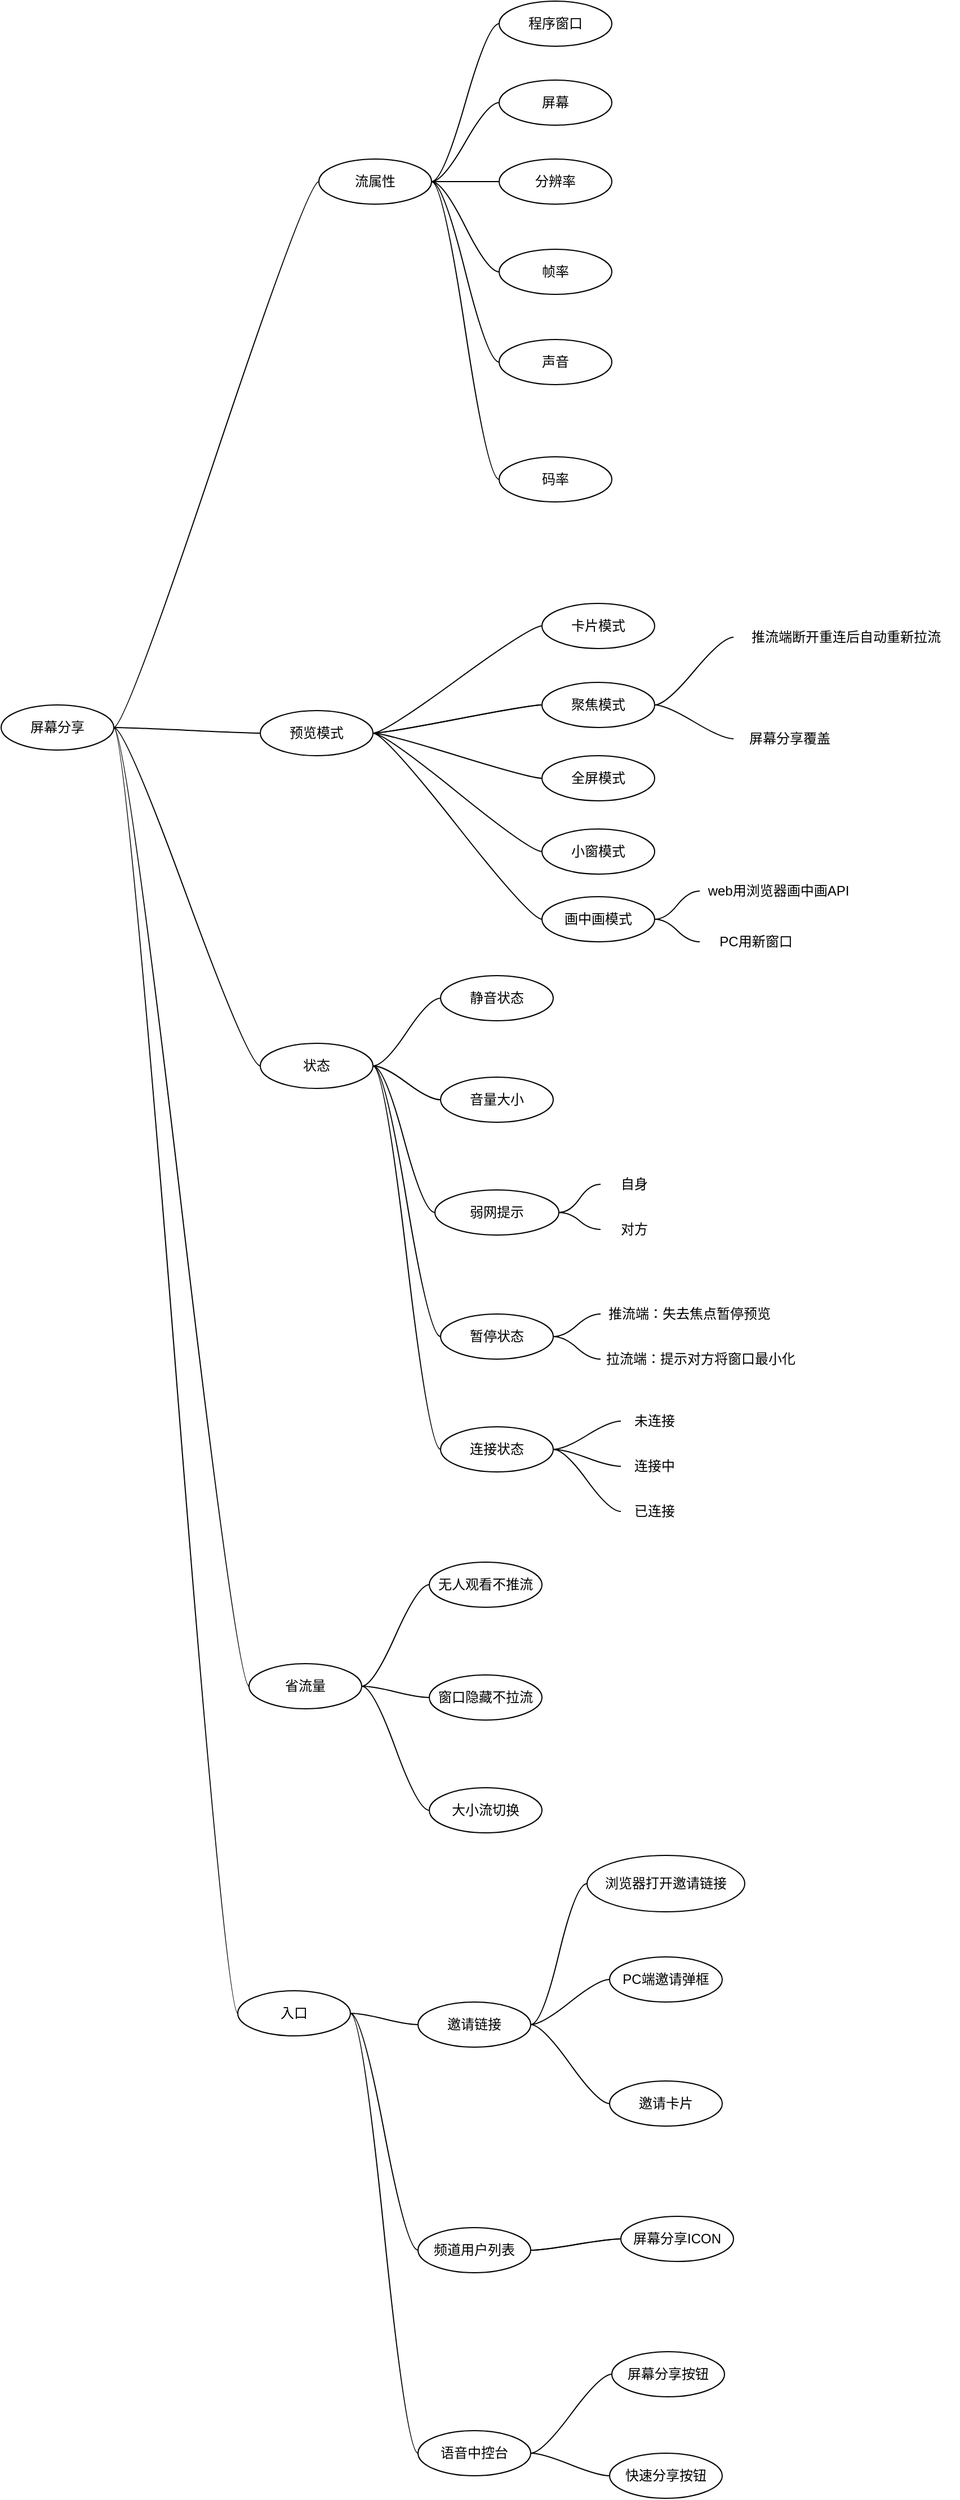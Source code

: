 <mxfile version="22.1.21" type="github">
  <diagram name="第 1 页" id="FzOcBeNj3MInu65cjAIJ">
    <mxGraphModel dx="1050" dy="1699" grid="1" gridSize="10" guides="1" tooltips="1" connect="1" arrows="1" fold="1" page="1" pageScale="1" pageWidth="827" pageHeight="1169" math="0" shadow="0">
      <root>
        <mxCell id="0" />
        <mxCell id="1" parent="0" />
        <mxCell id="a7IkXdeOvBuVXZyOrHQX-26" value="" style="edgeStyle=entityRelationEdgeStyle;rounded=0;orthogonalLoop=1;jettySize=auto;html=1;startArrow=none;endArrow=none;segment=10;curved=1;sourcePerimeterSpacing=0;targetPerimeterSpacing=0;entryX=0;entryY=0.5;entryDx=0;entryDy=0;" edge="1" parent="1" source="a7IkXdeOvBuVXZyOrHQX-24" target="a7IkXdeOvBuVXZyOrHQX-29">
          <mxGeometry relative="1" as="geometry">
            <mxPoint x="240" y="320" as="targetPoint" />
          </mxGeometry>
        </mxCell>
        <mxCell id="a7IkXdeOvBuVXZyOrHQX-28" value="" style="edgeStyle=entityRelationEdgeStyle;rounded=0;orthogonalLoop=1;jettySize=auto;html=1;startArrow=none;endArrow=none;segment=10;curved=1;sourcePerimeterSpacing=0;targetPerimeterSpacing=0;entryX=0;entryY=0.5;entryDx=0;entryDy=0;" edge="1" parent="1" source="a7IkXdeOvBuVXZyOrHQX-24" target="a7IkXdeOvBuVXZyOrHQX-43">
          <mxGeometry relative="1" as="geometry">
            <mxPoint x="170" y="730" as="targetPoint" />
          </mxGeometry>
        </mxCell>
        <mxCell id="a7IkXdeOvBuVXZyOrHQX-61" value="" style="edgeStyle=entityRelationEdgeStyle;rounded=0;orthogonalLoop=1;jettySize=auto;html=1;startArrow=none;endArrow=none;segment=10;curved=1;sourcePerimeterSpacing=0;targetPerimeterSpacing=0;" edge="1" parent="1" source="a7IkXdeOvBuVXZyOrHQX-24" target="a7IkXdeOvBuVXZyOrHQX-60">
          <mxGeometry relative="1" as="geometry" />
        </mxCell>
        <mxCell id="a7IkXdeOvBuVXZyOrHQX-80" value="" style="edgeStyle=entityRelationEdgeStyle;rounded=0;orthogonalLoop=1;jettySize=auto;html=1;startArrow=none;endArrow=none;segment=10;curved=1;sourcePerimeterSpacing=0;targetPerimeterSpacing=0;" edge="1" parent="1" source="a7IkXdeOvBuVXZyOrHQX-24" target="a7IkXdeOvBuVXZyOrHQX-79">
          <mxGeometry relative="1" as="geometry" />
        </mxCell>
        <mxCell id="a7IkXdeOvBuVXZyOrHQX-97" value="" style="edgeStyle=entityRelationEdgeStyle;rounded=0;orthogonalLoop=1;jettySize=auto;html=1;startArrow=none;endArrow=none;segment=10;curved=1;sourcePerimeterSpacing=0;targetPerimeterSpacing=0;" edge="1" parent="1" source="a7IkXdeOvBuVXZyOrHQX-24" target="a7IkXdeOvBuVXZyOrHQX-96">
          <mxGeometry relative="1" as="geometry" />
        </mxCell>
        <mxCell id="a7IkXdeOvBuVXZyOrHQX-24" value="屏幕分享" style="ellipse;whiteSpace=wrap;html=1;align=center;newEdgeStyle={&quot;edgeStyle&quot;:&quot;entityRelationEdgeStyle&quot;,&quot;startArrow&quot;:&quot;none&quot;,&quot;endArrow&quot;:&quot;none&quot;,&quot;segment&quot;:10,&quot;curved&quot;:1,&quot;sourcePerimeterSpacing&quot;:0,&quot;targetPerimeterSpacing&quot;:0};treeFolding=1;treeMoving=1;" vertex="1" parent="1">
          <mxGeometry x="10" y="500" width="100" height="40" as="geometry" />
        </mxCell>
        <mxCell id="a7IkXdeOvBuVXZyOrHQX-32" value="" style="edgeStyle=entityRelationEdgeStyle;rounded=0;orthogonalLoop=1;jettySize=auto;html=1;startArrow=none;endArrow=none;segment=10;curved=1;sourcePerimeterSpacing=0;targetPerimeterSpacing=0;" edge="1" parent="1" source="a7IkXdeOvBuVXZyOrHQX-29" target="a7IkXdeOvBuVXZyOrHQX-31">
          <mxGeometry relative="1" as="geometry" />
        </mxCell>
        <mxCell id="a7IkXdeOvBuVXZyOrHQX-34" value="" style="edgeStyle=entityRelationEdgeStyle;rounded=0;orthogonalLoop=1;jettySize=auto;html=1;startArrow=none;endArrow=none;segment=10;curved=1;sourcePerimeterSpacing=0;targetPerimeterSpacing=0;" edge="1" parent="1" source="a7IkXdeOvBuVXZyOrHQX-29" target="a7IkXdeOvBuVXZyOrHQX-33">
          <mxGeometry relative="1" as="geometry" />
        </mxCell>
        <mxCell id="a7IkXdeOvBuVXZyOrHQX-36" value="" style="edgeStyle=entityRelationEdgeStyle;rounded=0;orthogonalLoop=1;jettySize=auto;html=1;startArrow=none;endArrow=none;segment=10;curved=1;sourcePerimeterSpacing=0;targetPerimeterSpacing=0;" edge="1" parent="1" source="a7IkXdeOvBuVXZyOrHQX-29" target="a7IkXdeOvBuVXZyOrHQX-35">
          <mxGeometry relative="1" as="geometry" />
        </mxCell>
        <mxCell id="a7IkXdeOvBuVXZyOrHQX-37" value="" style="edgeStyle=entityRelationEdgeStyle;rounded=0;orthogonalLoop=1;jettySize=auto;html=1;startArrow=none;endArrow=none;segment=10;curved=1;sourcePerimeterSpacing=0;targetPerimeterSpacing=0;" edge="1" parent="1" source="a7IkXdeOvBuVXZyOrHQX-29" target="a7IkXdeOvBuVXZyOrHQX-35">
          <mxGeometry relative="1" as="geometry" />
        </mxCell>
        <mxCell id="a7IkXdeOvBuVXZyOrHQX-38" value="" style="edgeStyle=entityRelationEdgeStyle;rounded=0;orthogonalLoop=1;jettySize=auto;html=1;startArrow=none;endArrow=none;segment=10;curved=1;sourcePerimeterSpacing=0;targetPerimeterSpacing=0;" edge="1" parent="1" source="a7IkXdeOvBuVXZyOrHQX-29" target="a7IkXdeOvBuVXZyOrHQX-35">
          <mxGeometry relative="1" as="geometry" />
        </mxCell>
        <mxCell id="a7IkXdeOvBuVXZyOrHQX-40" value="" style="edgeStyle=entityRelationEdgeStyle;rounded=0;orthogonalLoop=1;jettySize=auto;html=1;startArrow=none;endArrow=none;segment=10;curved=1;sourcePerimeterSpacing=0;targetPerimeterSpacing=0;" edge="1" parent="1" source="a7IkXdeOvBuVXZyOrHQX-29" target="a7IkXdeOvBuVXZyOrHQX-39">
          <mxGeometry relative="1" as="geometry" />
        </mxCell>
        <mxCell id="a7IkXdeOvBuVXZyOrHQX-42" value="" style="edgeStyle=entityRelationEdgeStyle;rounded=0;orthogonalLoop=1;jettySize=auto;html=1;startArrow=none;endArrow=none;segment=10;curved=1;sourcePerimeterSpacing=0;targetPerimeterSpacing=0;" edge="1" parent="1" source="a7IkXdeOvBuVXZyOrHQX-29" target="a7IkXdeOvBuVXZyOrHQX-41">
          <mxGeometry relative="1" as="geometry" />
        </mxCell>
        <mxCell id="a7IkXdeOvBuVXZyOrHQX-88" value="" style="edgeStyle=entityRelationEdgeStyle;rounded=0;orthogonalLoop=1;jettySize=auto;html=1;startArrow=none;endArrow=none;segment=10;curved=1;sourcePerimeterSpacing=0;targetPerimeterSpacing=0;" edge="1" parent="1" source="a7IkXdeOvBuVXZyOrHQX-29" target="a7IkXdeOvBuVXZyOrHQX-87">
          <mxGeometry relative="1" as="geometry" />
        </mxCell>
        <mxCell id="a7IkXdeOvBuVXZyOrHQX-29" value="流属性" style="ellipse;whiteSpace=wrap;html=1;align=center;newEdgeStyle={&quot;edgeStyle&quot;:&quot;entityRelationEdgeStyle&quot;,&quot;startArrow&quot;:&quot;none&quot;,&quot;endArrow&quot;:&quot;none&quot;,&quot;segment&quot;:10,&quot;curved&quot;:1,&quot;sourcePerimeterSpacing&quot;:0,&quot;targetPerimeterSpacing&quot;:0};treeFolding=1;treeMoving=1;" vertex="1" parent="1">
          <mxGeometry x="292" y="16" width="100" height="40" as="geometry" />
        </mxCell>
        <mxCell id="a7IkXdeOvBuVXZyOrHQX-31" value="程序窗口" style="ellipse;whiteSpace=wrap;html=1;align=center;newEdgeStyle={&quot;edgeStyle&quot;:&quot;entityRelationEdgeStyle&quot;,&quot;startArrow&quot;:&quot;none&quot;,&quot;endArrow&quot;:&quot;none&quot;,&quot;segment&quot;:10,&quot;curved&quot;:1,&quot;sourcePerimeterSpacing&quot;:0,&quot;targetPerimeterSpacing&quot;:0};treeFolding=1;treeMoving=1;" vertex="1" parent="1">
          <mxGeometry x="452" y="-124" width="100" height="40" as="geometry" />
        </mxCell>
        <mxCell id="a7IkXdeOvBuVXZyOrHQX-33" value="屏幕" style="ellipse;whiteSpace=wrap;html=1;align=center;newEdgeStyle={&quot;edgeStyle&quot;:&quot;entityRelationEdgeStyle&quot;,&quot;startArrow&quot;:&quot;none&quot;,&quot;endArrow&quot;:&quot;none&quot;,&quot;segment&quot;:10,&quot;curved&quot;:1,&quot;sourcePerimeterSpacing&quot;:0,&quot;targetPerimeterSpacing&quot;:0};treeFolding=1;treeMoving=1;" vertex="1" parent="1">
          <mxGeometry x="452" y="-54" width="100" height="40" as="geometry" />
        </mxCell>
        <mxCell id="a7IkXdeOvBuVXZyOrHQX-35" value="分辨率" style="ellipse;whiteSpace=wrap;html=1;align=center;newEdgeStyle={&quot;edgeStyle&quot;:&quot;entityRelationEdgeStyle&quot;,&quot;startArrow&quot;:&quot;none&quot;,&quot;endArrow&quot;:&quot;none&quot;,&quot;segment&quot;:10,&quot;curved&quot;:1,&quot;sourcePerimeterSpacing&quot;:0,&quot;targetPerimeterSpacing&quot;:0};treeFolding=1;treeMoving=1;" vertex="1" parent="1">
          <mxGeometry x="452" y="16" width="100" height="40" as="geometry" />
        </mxCell>
        <mxCell id="a7IkXdeOvBuVXZyOrHQX-39" value="帧率" style="ellipse;whiteSpace=wrap;html=1;align=center;newEdgeStyle={&quot;edgeStyle&quot;:&quot;entityRelationEdgeStyle&quot;,&quot;startArrow&quot;:&quot;none&quot;,&quot;endArrow&quot;:&quot;none&quot;,&quot;segment&quot;:10,&quot;curved&quot;:1,&quot;sourcePerimeterSpacing&quot;:0,&quot;targetPerimeterSpacing&quot;:0};treeFolding=1;treeMoving=1;" vertex="1" parent="1">
          <mxGeometry x="452" y="96" width="100" height="40" as="geometry" />
        </mxCell>
        <mxCell id="a7IkXdeOvBuVXZyOrHQX-41" value="声音" style="ellipse;whiteSpace=wrap;html=1;align=center;newEdgeStyle={&quot;edgeStyle&quot;:&quot;entityRelationEdgeStyle&quot;,&quot;startArrow&quot;:&quot;none&quot;,&quot;endArrow&quot;:&quot;none&quot;,&quot;segment&quot;:10,&quot;curved&quot;:1,&quot;sourcePerimeterSpacing&quot;:0,&quot;targetPerimeterSpacing&quot;:0};treeFolding=1;treeMoving=1;" vertex="1" parent="1">
          <mxGeometry x="452" y="176" width="100" height="40" as="geometry" />
        </mxCell>
        <mxCell id="a7IkXdeOvBuVXZyOrHQX-46" value="" style="edgeStyle=entityRelationEdgeStyle;rounded=0;orthogonalLoop=1;jettySize=auto;html=1;startArrow=none;endArrow=none;segment=10;curved=1;sourcePerimeterSpacing=0;targetPerimeterSpacing=0;" edge="1" parent="1" source="a7IkXdeOvBuVXZyOrHQX-43" target="a7IkXdeOvBuVXZyOrHQX-45">
          <mxGeometry relative="1" as="geometry" />
        </mxCell>
        <mxCell id="a7IkXdeOvBuVXZyOrHQX-49" value="" style="edgeStyle=entityRelationEdgeStyle;rounded=0;orthogonalLoop=1;jettySize=auto;html=1;startArrow=none;endArrow=none;segment=10;curved=1;sourcePerimeterSpacing=0;targetPerimeterSpacing=0;" edge="1" parent="1" source="a7IkXdeOvBuVXZyOrHQX-43" target="a7IkXdeOvBuVXZyOrHQX-48">
          <mxGeometry relative="1" as="geometry" />
        </mxCell>
        <mxCell id="a7IkXdeOvBuVXZyOrHQX-50" value="" style="edgeStyle=entityRelationEdgeStyle;rounded=0;orthogonalLoop=1;jettySize=auto;html=1;startArrow=none;endArrow=none;segment=10;curved=1;sourcePerimeterSpacing=0;targetPerimeterSpacing=0;" edge="1" parent="1" source="a7IkXdeOvBuVXZyOrHQX-43" target="a7IkXdeOvBuVXZyOrHQX-48">
          <mxGeometry relative="1" as="geometry" />
        </mxCell>
        <mxCell id="a7IkXdeOvBuVXZyOrHQX-52" value="" style="edgeStyle=entityRelationEdgeStyle;rounded=0;orthogonalLoop=1;jettySize=auto;html=1;startArrow=none;endArrow=none;segment=10;curved=1;sourcePerimeterSpacing=0;targetPerimeterSpacing=0;" edge="1" parent="1" source="a7IkXdeOvBuVXZyOrHQX-43" target="a7IkXdeOvBuVXZyOrHQX-51">
          <mxGeometry relative="1" as="geometry" />
        </mxCell>
        <mxCell id="a7IkXdeOvBuVXZyOrHQX-54" value="" style="edgeStyle=entityRelationEdgeStyle;rounded=0;orthogonalLoop=1;jettySize=auto;html=1;startArrow=none;endArrow=none;segment=10;curved=1;sourcePerimeterSpacing=0;targetPerimeterSpacing=0;" edge="1" parent="1" source="a7IkXdeOvBuVXZyOrHQX-43" target="a7IkXdeOvBuVXZyOrHQX-53">
          <mxGeometry relative="1" as="geometry" />
        </mxCell>
        <mxCell id="a7IkXdeOvBuVXZyOrHQX-56" value="" style="edgeStyle=entityRelationEdgeStyle;rounded=0;orthogonalLoop=1;jettySize=auto;html=1;startArrow=none;endArrow=none;segment=10;curved=1;sourcePerimeterSpacing=0;targetPerimeterSpacing=0;entryX=0;entryY=0.5;entryDx=0;entryDy=0;exitX=1;exitY=0.5;exitDx=0;exitDy=0;" edge="1" parent="1" source="a7IkXdeOvBuVXZyOrHQX-43" target="a7IkXdeOvBuVXZyOrHQX-55">
          <mxGeometry relative="1" as="geometry">
            <mxPoint x="110" y="520" as="sourcePoint" />
            <mxPoint x="220" y="670" as="targetPoint" />
          </mxGeometry>
        </mxCell>
        <mxCell id="a7IkXdeOvBuVXZyOrHQX-43" value="预览模式" style="ellipse;whiteSpace=wrap;html=1;align=center;newEdgeStyle={&quot;edgeStyle&quot;:&quot;entityRelationEdgeStyle&quot;,&quot;startArrow&quot;:&quot;none&quot;,&quot;endArrow&quot;:&quot;none&quot;,&quot;segment&quot;:10,&quot;curved&quot;:1,&quot;sourcePerimeterSpacing&quot;:0,&quot;targetPerimeterSpacing&quot;:0};treeFolding=1;treeMoving=1;" vertex="1" parent="1">
          <mxGeometry x="240" y="505" width="100" height="40" as="geometry" />
        </mxCell>
        <mxCell id="a7IkXdeOvBuVXZyOrHQX-45" value="卡片模式" style="ellipse;whiteSpace=wrap;html=1;align=center;newEdgeStyle={&quot;edgeStyle&quot;:&quot;entityRelationEdgeStyle&quot;,&quot;startArrow&quot;:&quot;none&quot;,&quot;endArrow&quot;:&quot;none&quot;,&quot;segment&quot;:10,&quot;curved&quot;:1,&quot;sourcePerimeterSpacing&quot;:0,&quot;targetPerimeterSpacing&quot;:0};treeFolding=1;treeMoving=1;" vertex="1" parent="1">
          <mxGeometry x="490" y="410" width="100" height="40" as="geometry" />
        </mxCell>
        <mxCell id="a7IkXdeOvBuVXZyOrHQX-90" value="" style="edgeStyle=entityRelationEdgeStyle;rounded=0;orthogonalLoop=1;jettySize=auto;html=1;startArrow=none;endArrow=none;segment=10;curved=1;sourcePerimeterSpacing=0;targetPerimeterSpacing=0;entryX=0;entryY=0.5;entryDx=0;entryDy=0;" edge="1" parent="1" source="a7IkXdeOvBuVXZyOrHQX-48" target="a7IkXdeOvBuVXZyOrHQX-91">
          <mxGeometry relative="1" as="geometry">
            <mxPoint x="650" y="450" as="targetPoint" />
          </mxGeometry>
        </mxCell>
        <mxCell id="a7IkXdeOvBuVXZyOrHQX-93" style="edgeStyle=entityRelationEdgeStyle;rounded=0;orthogonalLoop=1;jettySize=auto;html=1;startArrow=none;endArrow=none;segment=10;curved=1;sourcePerimeterSpacing=0;targetPerimeterSpacing=0;exitX=1;exitY=0.5;exitDx=0;exitDy=0;entryX=0;entryY=0.5;entryDx=0;entryDy=0;" edge="1" parent="1" source="a7IkXdeOvBuVXZyOrHQX-48" target="a7IkXdeOvBuVXZyOrHQX-92">
          <mxGeometry relative="1" as="geometry" />
        </mxCell>
        <mxCell id="a7IkXdeOvBuVXZyOrHQX-48" value="聚焦模式" style="ellipse;whiteSpace=wrap;html=1;align=center;newEdgeStyle={&quot;edgeStyle&quot;:&quot;entityRelationEdgeStyle&quot;,&quot;startArrow&quot;:&quot;none&quot;,&quot;endArrow&quot;:&quot;none&quot;,&quot;segment&quot;:10,&quot;curved&quot;:1,&quot;sourcePerimeterSpacing&quot;:0,&quot;targetPerimeterSpacing&quot;:0};treeFolding=1;treeMoving=1;" vertex="1" parent="1">
          <mxGeometry x="490" y="480" width="100" height="40" as="geometry" />
        </mxCell>
        <mxCell id="a7IkXdeOvBuVXZyOrHQX-51" value="全屏模式" style="ellipse;whiteSpace=wrap;html=1;align=center;newEdgeStyle={&quot;edgeStyle&quot;:&quot;entityRelationEdgeStyle&quot;,&quot;startArrow&quot;:&quot;none&quot;,&quot;endArrow&quot;:&quot;none&quot;,&quot;segment&quot;:10,&quot;curved&quot;:1,&quot;sourcePerimeterSpacing&quot;:0,&quot;targetPerimeterSpacing&quot;:0};treeFolding=1;treeMoving=1;" vertex="1" parent="1">
          <mxGeometry x="490" y="545" width="100" height="40" as="geometry" />
        </mxCell>
        <mxCell id="a7IkXdeOvBuVXZyOrHQX-53" value="小窗模式" style="ellipse;whiteSpace=wrap;html=1;align=center;newEdgeStyle={&quot;edgeStyle&quot;:&quot;entityRelationEdgeStyle&quot;,&quot;startArrow&quot;:&quot;none&quot;,&quot;endArrow&quot;:&quot;none&quot;,&quot;segment&quot;:10,&quot;curved&quot;:1,&quot;sourcePerimeterSpacing&quot;:0,&quot;targetPerimeterSpacing&quot;:0};treeFolding=1;treeMoving=1;" vertex="1" parent="1">
          <mxGeometry x="490" y="610" width="100" height="40" as="geometry" />
        </mxCell>
        <mxCell id="a7IkXdeOvBuVXZyOrHQX-118" style="edgeStyle=entityRelationEdgeStyle;rounded=0;orthogonalLoop=1;jettySize=auto;html=1;startArrow=none;endArrow=none;segment=10;curved=1;sourcePerimeterSpacing=0;targetPerimeterSpacing=0;exitX=1;exitY=0.5;exitDx=0;exitDy=0;" edge="1" parent="1" source="a7IkXdeOvBuVXZyOrHQX-55" target="a7IkXdeOvBuVXZyOrHQX-116">
          <mxGeometry relative="1" as="geometry" />
        </mxCell>
        <mxCell id="a7IkXdeOvBuVXZyOrHQX-120" style="edgeStyle=entityRelationEdgeStyle;rounded=0;orthogonalLoop=1;jettySize=auto;html=1;startArrow=none;endArrow=none;segment=10;curved=1;sourcePerimeterSpacing=0;targetPerimeterSpacing=0;exitX=1;exitY=0.5;exitDx=0;exitDy=0;entryX=0;entryY=0.5;entryDx=0;entryDy=0;" edge="1" parent="1" source="a7IkXdeOvBuVXZyOrHQX-55" target="a7IkXdeOvBuVXZyOrHQX-117">
          <mxGeometry relative="1" as="geometry" />
        </mxCell>
        <mxCell id="a7IkXdeOvBuVXZyOrHQX-55" value="画中画模式" style="ellipse;whiteSpace=wrap;html=1;align=center;newEdgeStyle={&quot;edgeStyle&quot;:&quot;entityRelationEdgeStyle&quot;,&quot;startArrow&quot;:&quot;none&quot;,&quot;endArrow&quot;:&quot;none&quot;,&quot;segment&quot;:10,&quot;curved&quot;:1,&quot;sourcePerimeterSpacing&quot;:0,&quot;targetPerimeterSpacing&quot;:0};treeFolding=1;treeMoving=1;" vertex="1" parent="1">
          <mxGeometry x="490" y="670" width="100" height="40" as="geometry" />
        </mxCell>
        <mxCell id="a7IkXdeOvBuVXZyOrHQX-63" value="" style="edgeStyle=entityRelationEdgeStyle;rounded=0;orthogonalLoop=1;jettySize=auto;html=1;startArrow=none;endArrow=none;segment=10;curved=1;sourcePerimeterSpacing=0;targetPerimeterSpacing=0;" edge="1" parent="1" source="a7IkXdeOvBuVXZyOrHQX-60" target="a7IkXdeOvBuVXZyOrHQX-62">
          <mxGeometry relative="1" as="geometry" />
        </mxCell>
        <mxCell id="a7IkXdeOvBuVXZyOrHQX-65" value="" style="edgeStyle=entityRelationEdgeStyle;rounded=0;orthogonalLoop=1;jettySize=auto;html=1;startArrow=none;endArrow=none;segment=10;curved=1;sourcePerimeterSpacing=0;targetPerimeterSpacing=0;" edge="1" parent="1" source="a7IkXdeOvBuVXZyOrHQX-60" target="a7IkXdeOvBuVXZyOrHQX-64">
          <mxGeometry relative="1" as="geometry" />
        </mxCell>
        <mxCell id="a7IkXdeOvBuVXZyOrHQX-66" value="" style="edgeStyle=entityRelationEdgeStyle;rounded=0;orthogonalLoop=1;jettySize=auto;html=1;startArrow=none;endArrow=none;segment=10;curved=1;sourcePerimeterSpacing=0;targetPerimeterSpacing=0;" edge="1" parent="1" source="a7IkXdeOvBuVXZyOrHQX-60" target="a7IkXdeOvBuVXZyOrHQX-64">
          <mxGeometry relative="1" as="geometry" />
        </mxCell>
        <mxCell id="a7IkXdeOvBuVXZyOrHQX-68" value="" style="edgeStyle=entityRelationEdgeStyle;rounded=0;orthogonalLoop=1;jettySize=auto;html=1;startArrow=none;endArrow=none;segment=10;curved=1;sourcePerimeterSpacing=0;targetPerimeterSpacing=0;" edge="1" parent="1" source="a7IkXdeOvBuVXZyOrHQX-60" target="a7IkXdeOvBuVXZyOrHQX-67">
          <mxGeometry relative="1" as="geometry" />
        </mxCell>
        <mxCell id="a7IkXdeOvBuVXZyOrHQX-74" value="" style="edgeStyle=entityRelationEdgeStyle;rounded=0;orthogonalLoop=1;jettySize=auto;html=1;startArrow=none;endArrow=none;segment=10;curved=1;sourcePerimeterSpacing=0;targetPerimeterSpacing=0;" edge="1" parent="1" source="a7IkXdeOvBuVXZyOrHQX-60" target="a7IkXdeOvBuVXZyOrHQX-73">
          <mxGeometry relative="1" as="geometry" />
        </mxCell>
        <mxCell id="a7IkXdeOvBuVXZyOrHQX-122" value="" style="edgeStyle=entityRelationEdgeStyle;rounded=0;orthogonalLoop=1;jettySize=auto;html=1;startArrow=none;endArrow=none;segment=10;curved=1;sourcePerimeterSpacing=0;targetPerimeterSpacing=0;" edge="1" parent="1" source="a7IkXdeOvBuVXZyOrHQX-60" target="a7IkXdeOvBuVXZyOrHQX-121">
          <mxGeometry relative="1" as="geometry" />
        </mxCell>
        <mxCell id="a7IkXdeOvBuVXZyOrHQX-60" value="状态" style="ellipse;whiteSpace=wrap;html=1;align=center;newEdgeStyle={&quot;edgeStyle&quot;:&quot;entityRelationEdgeStyle&quot;,&quot;startArrow&quot;:&quot;none&quot;,&quot;endArrow&quot;:&quot;none&quot;,&quot;segment&quot;:10,&quot;curved&quot;:1,&quot;sourcePerimeterSpacing&quot;:0,&quot;targetPerimeterSpacing&quot;:0};treeFolding=1;treeMoving=1;" vertex="1" parent="1">
          <mxGeometry x="240" y="800" width="100" height="40" as="geometry" />
        </mxCell>
        <mxCell id="a7IkXdeOvBuVXZyOrHQX-62" value="静音状态" style="ellipse;whiteSpace=wrap;html=1;align=center;newEdgeStyle={&quot;edgeStyle&quot;:&quot;entityRelationEdgeStyle&quot;,&quot;startArrow&quot;:&quot;none&quot;,&quot;endArrow&quot;:&quot;none&quot;,&quot;segment&quot;:10,&quot;curved&quot;:1,&quot;sourcePerimeterSpacing&quot;:0,&quot;targetPerimeterSpacing&quot;:0};treeFolding=1;treeMoving=1;" vertex="1" parent="1">
          <mxGeometry x="400" y="740" width="100" height="40" as="geometry" />
        </mxCell>
        <mxCell id="a7IkXdeOvBuVXZyOrHQX-64" value="音量大小" style="ellipse;whiteSpace=wrap;html=1;align=center;newEdgeStyle={&quot;edgeStyle&quot;:&quot;entityRelationEdgeStyle&quot;,&quot;startArrow&quot;:&quot;none&quot;,&quot;endArrow&quot;:&quot;none&quot;,&quot;segment&quot;:10,&quot;curved&quot;:1,&quot;sourcePerimeterSpacing&quot;:0,&quot;targetPerimeterSpacing&quot;:0};treeFolding=1;treeMoving=1;" vertex="1" parent="1">
          <mxGeometry x="400" y="830" width="100" height="40" as="geometry" />
        </mxCell>
        <mxCell id="a7IkXdeOvBuVXZyOrHQX-70" style="edgeStyle=entityRelationEdgeStyle;rounded=0;orthogonalLoop=1;jettySize=auto;html=1;startArrow=none;endArrow=none;segment=10;curved=1;sourcePerimeterSpacing=0;targetPerimeterSpacing=0;exitX=1;exitY=0.5;exitDx=0;exitDy=0;entryX=0;entryY=0.5;entryDx=0;entryDy=0;strokeColor=default;" edge="1" parent="1" source="a7IkXdeOvBuVXZyOrHQX-67" target="a7IkXdeOvBuVXZyOrHQX-69">
          <mxGeometry relative="1" as="geometry" />
        </mxCell>
        <mxCell id="a7IkXdeOvBuVXZyOrHQX-72" style="edgeStyle=entityRelationEdgeStyle;rounded=0;orthogonalLoop=1;jettySize=auto;html=1;startArrow=none;endArrow=none;segment=10;curved=1;sourcePerimeterSpacing=0;targetPerimeterSpacing=0;exitX=1;exitY=0.5;exitDx=0;exitDy=0;entryX=0;entryY=0.5;entryDx=0;entryDy=0;" edge="1" parent="1" source="a7IkXdeOvBuVXZyOrHQX-67" target="a7IkXdeOvBuVXZyOrHQX-71">
          <mxGeometry relative="1" as="geometry" />
        </mxCell>
        <mxCell id="a7IkXdeOvBuVXZyOrHQX-67" value="弱网提示" style="ellipse;whiteSpace=wrap;html=1;align=center;newEdgeStyle={&quot;edgeStyle&quot;:&quot;entityRelationEdgeStyle&quot;,&quot;startArrow&quot;:&quot;none&quot;,&quot;endArrow&quot;:&quot;none&quot;,&quot;segment&quot;:10,&quot;curved&quot;:1,&quot;sourcePerimeterSpacing&quot;:0,&quot;targetPerimeterSpacing&quot;:0};treeFolding=1;treeMoving=1;" vertex="1" parent="1">
          <mxGeometry x="395" y="930" width="110" height="40" as="geometry" />
        </mxCell>
        <mxCell id="a7IkXdeOvBuVXZyOrHQX-69" value="自身" style="text;html=1;strokeColor=none;fillColor=none;align=center;verticalAlign=middle;whiteSpace=wrap;rounded=0;" vertex="1" parent="1">
          <mxGeometry x="542" y="910" width="60" height="30" as="geometry" />
        </mxCell>
        <mxCell id="a7IkXdeOvBuVXZyOrHQX-71" value="对方" style="text;html=1;strokeColor=none;fillColor=none;align=center;verticalAlign=middle;whiteSpace=wrap;rounded=0;" vertex="1" parent="1">
          <mxGeometry x="542" y="950" width="60" height="30" as="geometry" />
        </mxCell>
        <mxCell id="a7IkXdeOvBuVXZyOrHQX-77" style="edgeStyle=entityRelationEdgeStyle;rounded=0;orthogonalLoop=1;jettySize=auto;html=1;startArrow=none;endArrow=none;segment=10;curved=1;sourcePerimeterSpacing=0;targetPerimeterSpacing=0;exitX=1;exitY=0.5;exitDx=0;exitDy=0;entryX=0;entryY=0.5;entryDx=0;entryDy=0;" edge="1" parent="1" source="a7IkXdeOvBuVXZyOrHQX-73" target="a7IkXdeOvBuVXZyOrHQX-75">
          <mxGeometry relative="1" as="geometry" />
        </mxCell>
        <mxCell id="a7IkXdeOvBuVXZyOrHQX-78" style="edgeStyle=entityRelationEdgeStyle;rounded=0;orthogonalLoop=1;jettySize=auto;html=1;startArrow=none;endArrow=none;segment=10;curved=1;sourcePerimeterSpacing=0;targetPerimeterSpacing=0;exitX=1;exitY=0.5;exitDx=0;exitDy=0;entryX=0;entryY=0.5;entryDx=0;entryDy=0;" edge="1" parent="1" source="a7IkXdeOvBuVXZyOrHQX-73" target="a7IkXdeOvBuVXZyOrHQX-76">
          <mxGeometry relative="1" as="geometry" />
        </mxCell>
        <mxCell id="a7IkXdeOvBuVXZyOrHQX-73" value="暂停状态" style="ellipse;whiteSpace=wrap;html=1;align=center;newEdgeStyle={&quot;edgeStyle&quot;:&quot;entityRelationEdgeStyle&quot;,&quot;startArrow&quot;:&quot;none&quot;,&quot;endArrow&quot;:&quot;none&quot;,&quot;segment&quot;:10,&quot;curved&quot;:1,&quot;sourcePerimeterSpacing&quot;:0,&quot;targetPerimeterSpacing&quot;:0};treeFolding=1;treeMoving=1;" vertex="1" parent="1">
          <mxGeometry x="400" y="1040" width="100" height="40" as="geometry" />
        </mxCell>
        <mxCell id="a7IkXdeOvBuVXZyOrHQX-75" value="推流端：失去焦点暂停预览" style="text;html=1;strokeColor=none;fillColor=none;align=center;verticalAlign=middle;whiteSpace=wrap;rounded=0;" vertex="1" parent="1">
          <mxGeometry x="542" y="1030" width="158" height="20" as="geometry" />
        </mxCell>
        <mxCell id="a7IkXdeOvBuVXZyOrHQX-76" value="拉流端：提示对方将窗口最小化" style="text;html=1;strokeColor=none;fillColor=none;align=center;verticalAlign=middle;whiteSpace=wrap;rounded=0;" vertex="1" parent="1">
          <mxGeometry x="542" y="1070" width="178" height="20" as="geometry" />
        </mxCell>
        <mxCell id="a7IkXdeOvBuVXZyOrHQX-82" value="" style="edgeStyle=entityRelationEdgeStyle;rounded=0;orthogonalLoop=1;jettySize=auto;html=1;startArrow=none;endArrow=none;segment=10;curved=1;sourcePerimeterSpacing=0;targetPerimeterSpacing=0;" edge="1" parent="1" source="a7IkXdeOvBuVXZyOrHQX-79" target="a7IkXdeOvBuVXZyOrHQX-81">
          <mxGeometry relative="1" as="geometry" />
        </mxCell>
        <mxCell id="a7IkXdeOvBuVXZyOrHQX-84" value="" style="edgeStyle=entityRelationEdgeStyle;rounded=0;orthogonalLoop=1;jettySize=auto;html=1;startArrow=none;endArrow=none;segment=10;curved=1;sourcePerimeterSpacing=0;targetPerimeterSpacing=0;" edge="1" parent="1" source="a7IkXdeOvBuVXZyOrHQX-79" target="a7IkXdeOvBuVXZyOrHQX-83">
          <mxGeometry relative="1" as="geometry" />
        </mxCell>
        <mxCell id="a7IkXdeOvBuVXZyOrHQX-86" value="" style="edgeStyle=entityRelationEdgeStyle;rounded=0;orthogonalLoop=1;jettySize=auto;html=1;startArrow=none;endArrow=none;segment=10;curved=1;sourcePerimeterSpacing=0;targetPerimeterSpacing=0;" edge="1" parent="1" source="a7IkXdeOvBuVXZyOrHQX-79" target="a7IkXdeOvBuVXZyOrHQX-85">
          <mxGeometry relative="1" as="geometry" />
        </mxCell>
        <mxCell id="a7IkXdeOvBuVXZyOrHQX-79" value="省流量" style="ellipse;whiteSpace=wrap;html=1;align=center;newEdgeStyle={&quot;edgeStyle&quot;:&quot;entityRelationEdgeStyle&quot;,&quot;startArrow&quot;:&quot;none&quot;,&quot;endArrow&quot;:&quot;none&quot;,&quot;segment&quot;:10,&quot;curved&quot;:1,&quot;sourcePerimeterSpacing&quot;:0,&quot;targetPerimeterSpacing&quot;:0};treeFolding=1;treeMoving=1;" vertex="1" parent="1">
          <mxGeometry x="230" y="1350" width="100" height="40" as="geometry" />
        </mxCell>
        <mxCell id="a7IkXdeOvBuVXZyOrHQX-81" value="无人观看不推流" style="ellipse;whiteSpace=wrap;html=1;align=center;newEdgeStyle={&quot;edgeStyle&quot;:&quot;entityRelationEdgeStyle&quot;,&quot;startArrow&quot;:&quot;none&quot;,&quot;endArrow&quot;:&quot;none&quot;,&quot;segment&quot;:10,&quot;curved&quot;:1,&quot;sourcePerimeterSpacing&quot;:0,&quot;targetPerimeterSpacing&quot;:0};treeFolding=1;treeMoving=1;" vertex="1" parent="1">
          <mxGeometry x="390" y="1260" width="100" height="40" as="geometry" />
        </mxCell>
        <mxCell id="a7IkXdeOvBuVXZyOrHQX-83" value="窗口隐藏不拉流" style="ellipse;whiteSpace=wrap;html=1;align=center;newEdgeStyle={&quot;edgeStyle&quot;:&quot;entityRelationEdgeStyle&quot;,&quot;startArrow&quot;:&quot;none&quot;,&quot;endArrow&quot;:&quot;none&quot;,&quot;segment&quot;:10,&quot;curved&quot;:1,&quot;sourcePerimeterSpacing&quot;:0,&quot;targetPerimeterSpacing&quot;:0};treeFolding=1;treeMoving=1;" vertex="1" parent="1">
          <mxGeometry x="390" y="1360" width="100" height="40" as="geometry" />
        </mxCell>
        <mxCell id="a7IkXdeOvBuVXZyOrHQX-85" value="大小流切换" style="ellipse;whiteSpace=wrap;html=1;align=center;newEdgeStyle={&quot;edgeStyle&quot;:&quot;entityRelationEdgeStyle&quot;,&quot;startArrow&quot;:&quot;none&quot;,&quot;endArrow&quot;:&quot;none&quot;,&quot;segment&quot;:10,&quot;curved&quot;:1,&quot;sourcePerimeterSpacing&quot;:0,&quot;targetPerimeterSpacing&quot;:0};treeFolding=1;treeMoving=1;" vertex="1" parent="1">
          <mxGeometry x="390" y="1460" width="100" height="40" as="geometry" />
        </mxCell>
        <mxCell id="a7IkXdeOvBuVXZyOrHQX-87" value="码率" style="ellipse;whiteSpace=wrap;html=1;align=center;newEdgeStyle={&quot;edgeStyle&quot;:&quot;entityRelationEdgeStyle&quot;,&quot;startArrow&quot;:&quot;none&quot;,&quot;endArrow&quot;:&quot;none&quot;,&quot;segment&quot;:10,&quot;curved&quot;:1,&quot;sourcePerimeterSpacing&quot;:0,&quot;targetPerimeterSpacing&quot;:0};treeFolding=1;treeMoving=1;" vertex="1" parent="1">
          <mxGeometry x="452" y="280" width="100" height="40" as="geometry" />
        </mxCell>
        <mxCell id="a7IkXdeOvBuVXZyOrHQX-91" value="推流端断开重连后自动重新拉流" style="text;html=1;strokeColor=none;fillColor=none;align=center;verticalAlign=middle;whiteSpace=wrap;rounded=0;" vertex="1" parent="1">
          <mxGeometry x="660" y="430" width="200" height="20" as="geometry" />
        </mxCell>
        <mxCell id="a7IkXdeOvBuVXZyOrHQX-92" value="屏幕分享覆盖" style="text;html=1;strokeColor=none;fillColor=none;align=center;verticalAlign=middle;whiteSpace=wrap;rounded=0;" vertex="1" parent="1">
          <mxGeometry x="660" y="520" width="100" height="20" as="geometry" />
        </mxCell>
        <mxCell id="a7IkXdeOvBuVXZyOrHQX-99" value="" style="edgeStyle=entityRelationEdgeStyle;rounded=0;orthogonalLoop=1;jettySize=auto;html=1;startArrow=none;endArrow=none;segment=10;curved=1;sourcePerimeterSpacing=0;targetPerimeterSpacing=0;" edge="1" parent="1" source="a7IkXdeOvBuVXZyOrHQX-96" target="a7IkXdeOvBuVXZyOrHQX-98">
          <mxGeometry relative="1" as="geometry" />
        </mxCell>
        <mxCell id="a7IkXdeOvBuVXZyOrHQX-107" value="" style="edgeStyle=entityRelationEdgeStyle;rounded=0;orthogonalLoop=1;jettySize=auto;html=1;startArrow=none;endArrow=none;segment=10;curved=1;sourcePerimeterSpacing=0;targetPerimeterSpacing=0;" edge="1" parent="1" source="a7IkXdeOvBuVXZyOrHQX-96" target="a7IkXdeOvBuVXZyOrHQX-106">
          <mxGeometry relative="1" as="geometry" />
        </mxCell>
        <mxCell id="a7IkXdeOvBuVXZyOrHQX-111" value="" style="edgeStyle=entityRelationEdgeStyle;rounded=0;orthogonalLoop=1;jettySize=auto;html=1;startArrow=none;endArrow=none;segment=10;curved=1;sourcePerimeterSpacing=0;targetPerimeterSpacing=0;" edge="1" parent="1" source="a7IkXdeOvBuVXZyOrHQX-96" target="a7IkXdeOvBuVXZyOrHQX-110">
          <mxGeometry relative="1" as="geometry" />
        </mxCell>
        <mxCell id="a7IkXdeOvBuVXZyOrHQX-96" value="入口" style="ellipse;whiteSpace=wrap;html=1;align=center;newEdgeStyle={&quot;edgeStyle&quot;:&quot;entityRelationEdgeStyle&quot;,&quot;startArrow&quot;:&quot;none&quot;,&quot;endArrow&quot;:&quot;none&quot;,&quot;segment&quot;:10,&quot;curved&quot;:1,&quot;sourcePerimeterSpacing&quot;:0,&quot;targetPerimeterSpacing&quot;:0};treeFolding=1;treeMoving=1;" vertex="1" parent="1">
          <mxGeometry x="220" y="1640" width="100" height="40" as="geometry" />
        </mxCell>
        <mxCell id="a7IkXdeOvBuVXZyOrHQX-101" value="" style="edgeStyle=entityRelationEdgeStyle;rounded=0;orthogonalLoop=1;jettySize=auto;html=1;startArrow=none;endArrow=none;segment=10;curved=1;sourcePerimeterSpacing=0;targetPerimeterSpacing=0;" edge="1" parent="1" source="a7IkXdeOvBuVXZyOrHQX-98" target="a7IkXdeOvBuVXZyOrHQX-100">
          <mxGeometry relative="1" as="geometry" />
        </mxCell>
        <mxCell id="a7IkXdeOvBuVXZyOrHQX-103" value="" style="edgeStyle=entityRelationEdgeStyle;rounded=0;orthogonalLoop=1;jettySize=auto;html=1;startArrow=none;endArrow=none;segment=10;curved=1;sourcePerimeterSpacing=0;targetPerimeterSpacing=0;" edge="1" parent="1" source="a7IkXdeOvBuVXZyOrHQX-98" target="a7IkXdeOvBuVXZyOrHQX-102">
          <mxGeometry relative="1" as="geometry" />
        </mxCell>
        <mxCell id="a7IkXdeOvBuVXZyOrHQX-105" value="" style="edgeStyle=entityRelationEdgeStyle;rounded=0;orthogonalLoop=1;jettySize=auto;html=1;startArrow=none;endArrow=none;segment=10;curved=1;sourcePerimeterSpacing=0;targetPerimeterSpacing=0;" edge="1" parent="1" source="a7IkXdeOvBuVXZyOrHQX-98" target="a7IkXdeOvBuVXZyOrHQX-104">
          <mxGeometry relative="1" as="geometry" />
        </mxCell>
        <mxCell id="a7IkXdeOvBuVXZyOrHQX-98" value="邀请链接" style="ellipse;whiteSpace=wrap;html=1;align=center;newEdgeStyle={&quot;edgeStyle&quot;:&quot;entityRelationEdgeStyle&quot;,&quot;startArrow&quot;:&quot;none&quot;,&quot;endArrow&quot;:&quot;none&quot;,&quot;segment&quot;:10,&quot;curved&quot;:1,&quot;sourcePerimeterSpacing&quot;:0,&quot;targetPerimeterSpacing&quot;:0};treeFolding=1;treeMoving=1;" vertex="1" parent="1">
          <mxGeometry x="380" y="1650" width="100" height="40" as="geometry" />
        </mxCell>
        <mxCell id="a7IkXdeOvBuVXZyOrHQX-100" value="浏览器打开邀请链接" style="ellipse;whiteSpace=wrap;html=1;align=center;newEdgeStyle={&quot;edgeStyle&quot;:&quot;entityRelationEdgeStyle&quot;,&quot;startArrow&quot;:&quot;none&quot;,&quot;endArrow&quot;:&quot;none&quot;,&quot;segment&quot;:10,&quot;curved&quot;:1,&quot;sourcePerimeterSpacing&quot;:0,&quot;targetPerimeterSpacing&quot;:0};treeFolding=1;treeMoving=1;" vertex="1" parent="1">
          <mxGeometry x="530" y="1520" width="140" height="50" as="geometry" />
        </mxCell>
        <mxCell id="a7IkXdeOvBuVXZyOrHQX-102" value="PC端邀请弹框" style="ellipse;whiteSpace=wrap;html=1;align=center;newEdgeStyle={&quot;edgeStyle&quot;:&quot;entityRelationEdgeStyle&quot;,&quot;startArrow&quot;:&quot;none&quot;,&quot;endArrow&quot;:&quot;none&quot;,&quot;segment&quot;:10,&quot;curved&quot;:1,&quot;sourcePerimeterSpacing&quot;:0,&quot;targetPerimeterSpacing&quot;:0};treeFolding=1;treeMoving=1;" vertex="1" parent="1">
          <mxGeometry x="550" y="1610" width="100" height="40" as="geometry" />
        </mxCell>
        <mxCell id="a7IkXdeOvBuVXZyOrHQX-104" value="邀请卡片" style="ellipse;whiteSpace=wrap;html=1;align=center;newEdgeStyle={&quot;edgeStyle&quot;:&quot;entityRelationEdgeStyle&quot;,&quot;startArrow&quot;:&quot;none&quot;,&quot;endArrow&quot;:&quot;none&quot;,&quot;segment&quot;:10,&quot;curved&quot;:1,&quot;sourcePerimeterSpacing&quot;:0,&quot;targetPerimeterSpacing&quot;:0};treeFolding=1;treeMoving=1;" vertex="1" parent="1">
          <mxGeometry x="550" y="1720" width="100" height="40" as="geometry" />
        </mxCell>
        <mxCell id="a7IkXdeOvBuVXZyOrHQX-109" value="" style="edgeStyle=entityRelationEdgeStyle;rounded=0;orthogonalLoop=1;jettySize=auto;html=1;startArrow=none;endArrow=none;segment=10;curved=1;sourcePerimeterSpacing=0;targetPerimeterSpacing=0;" edge="1" parent="1" source="a7IkXdeOvBuVXZyOrHQX-106" target="a7IkXdeOvBuVXZyOrHQX-108">
          <mxGeometry relative="1" as="geometry" />
        </mxCell>
        <mxCell id="a7IkXdeOvBuVXZyOrHQX-112" value="" style="edgeStyle=entityRelationEdgeStyle;rounded=0;orthogonalLoop=1;jettySize=auto;html=1;startArrow=none;endArrow=none;segment=10;curved=1;sourcePerimeterSpacing=0;targetPerimeterSpacing=0;" edge="1" parent="1" source="a7IkXdeOvBuVXZyOrHQX-106" target="a7IkXdeOvBuVXZyOrHQX-108">
          <mxGeometry relative="1" as="geometry" />
        </mxCell>
        <mxCell id="a7IkXdeOvBuVXZyOrHQX-106" value="频道用户列表" style="ellipse;whiteSpace=wrap;html=1;align=center;newEdgeStyle={&quot;edgeStyle&quot;:&quot;entityRelationEdgeStyle&quot;,&quot;startArrow&quot;:&quot;none&quot;,&quot;endArrow&quot;:&quot;none&quot;,&quot;segment&quot;:10,&quot;curved&quot;:1,&quot;sourcePerimeterSpacing&quot;:0,&quot;targetPerimeterSpacing&quot;:0};treeFolding=1;treeMoving=1;" vertex="1" parent="1">
          <mxGeometry x="380" y="1850" width="100" height="40" as="geometry" />
        </mxCell>
        <mxCell id="a7IkXdeOvBuVXZyOrHQX-108" value="屏幕分享ICON" style="ellipse;whiteSpace=wrap;html=1;align=center;newEdgeStyle={&quot;edgeStyle&quot;:&quot;entityRelationEdgeStyle&quot;,&quot;startArrow&quot;:&quot;none&quot;,&quot;endArrow&quot;:&quot;none&quot;,&quot;segment&quot;:10,&quot;curved&quot;:1,&quot;sourcePerimeterSpacing&quot;:0,&quot;targetPerimeterSpacing&quot;:0};treeFolding=1;treeMoving=1;" vertex="1" parent="1">
          <mxGeometry x="560" y="1840" width="100" height="40" as="geometry" />
        </mxCell>
        <mxCell id="a7IkXdeOvBuVXZyOrHQX-130" value="" style="edgeStyle=entityRelationEdgeStyle;rounded=0;orthogonalLoop=1;jettySize=auto;html=1;startArrow=none;endArrow=none;segment=10;curved=1;sourcePerimeterSpacing=0;targetPerimeterSpacing=0;" edge="1" parent="1" source="a7IkXdeOvBuVXZyOrHQX-110" target="a7IkXdeOvBuVXZyOrHQX-129">
          <mxGeometry relative="1" as="geometry" />
        </mxCell>
        <mxCell id="a7IkXdeOvBuVXZyOrHQX-132" value="" style="edgeStyle=entityRelationEdgeStyle;rounded=0;orthogonalLoop=1;jettySize=auto;html=1;startArrow=none;endArrow=none;segment=10;curved=1;sourcePerimeterSpacing=0;targetPerimeterSpacing=0;" edge="1" parent="1" source="a7IkXdeOvBuVXZyOrHQX-110" target="a7IkXdeOvBuVXZyOrHQX-131">
          <mxGeometry relative="1" as="geometry" />
        </mxCell>
        <mxCell id="a7IkXdeOvBuVXZyOrHQX-110" value="语音中控台" style="ellipse;whiteSpace=wrap;html=1;align=center;newEdgeStyle={&quot;edgeStyle&quot;:&quot;entityRelationEdgeStyle&quot;,&quot;startArrow&quot;:&quot;none&quot;,&quot;endArrow&quot;:&quot;none&quot;,&quot;segment&quot;:10,&quot;curved&quot;:1,&quot;sourcePerimeterSpacing&quot;:0,&quot;targetPerimeterSpacing&quot;:0};treeFolding=1;treeMoving=1;" vertex="1" parent="1">
          <mxGeometry x="380" y="2030" width="100" height="40" as="geometry" />
        </mxCell>
        <mxCell id="a7IkXdeOvBuVXZyOrHQX-116" value="web用浏览器画中画API" style="text;html=1;strokeColor=none;fillColor=none;align=center;verticalAlign=middle;whiteSpace=wrap;rounded=0;" vertex="1" parent="1">
          <mxGeometry x="630" y="650" width="140" height="30" as="geometry" />
        </mxCell>
        <mxCell id="a7IkXdeOvBuVXZyOrHQX-117" value="PC用新窗口" style="text;html=1;strokeColor=none;fillColor=none;align=center;verticalAlign=middle;whiteSpace=wrap;rounded=0;" vertex="1" parent="1">
          <mxGeometry x="630" y="700" width="100" height="20" as="geometry" />
        </mxCell>
        <mxCell id="a7IkXdeOvBuVXZyOrHQX-124" style="edgeStyle=entityRelationEdgeStyle;rounded=0;orthogonalLoop=1;jettySize=auto;html=1;startArrow=none;endArrow=none;segment=10;curved=1;sourcePerimeterSpacing=0;targetPerimeterSpacing=0;exitX=1;exitY=0.5;exitDx=0;exitDy=0;entryX=0;entryY=0.5;entryDx=0;entryDy=0;" edge="1" parent="1" source="a7IkXdeOvBuVXZyOrHQX-121" target="a7IkXdeOvBuVXZyOrHQX-123">
          <mxGeometry relative="1" as="geometry" />
        </mxCell>
        <mxCell id="a7IkXdeOvBuVXZyOrHQX-126" style="edgeStyle=entityRelationEdgeStyle;rounded=0;orthogonalLoop=1;jettySize=auto;html=1;startArrow=none;endArrow=none;segment=10;curved=1;sourcePerimeterSpacing=0;targetPerimeterSpacing=0;exitX=1;exitY=0.5;exitDx=0;exitDy=0;entryX=0;entryY=0.5;entryDx=0;entryDy=0;" edge="1" parent="1" source="a7IkXdeOvBuVXZyOrHQX-121" target="a7IkXdeOvBuVXZyOrHQX-125">
          <mxGeometry relative="1" as="geometry" />
        </mxCell>
        <mxCell id="a7IkXdeOvBuVXZyOrHQX-128" style="edgeStyle=entityRelationEdgeStyle;rounded=0;orthogonalLoop=1;jettySize=auto;html=1;startArrow=none;endArrow=none;segment=10;curved=1;sourcePerimeterSpacing=0;targetPerimeterSpacing=0;exitX=1;exitY=0.5;exitDx=0;exitDy=0;entryX=0;entryY=0.5;entryDx=0;entryDy=0;" edge="1" parent="1" source="a7IkXdeOvBuVXZyOrHQX-121" target="a7IkXdeOvBuVXZyOrHQX-127">
          <mxGeometry relative="1" as="geometry" />
        </mxCell>
        <mxCell id="a7IkXdeOvBuVXZyOrHQX-121" value="连接状态" style="ellipse;whiteSpace=wrap;html=1;align=center;newEdgeStyle={&quot;edgeStyle&quot;:&quot;entityRelationEdgeStyle&quot;,&quot;startArrow&quot;:&quot;none&quot;,&quot;endArrow&quot;:&quot;none&quot;,&quot;segment&quot;:10,&quot;curved&quot;:1,&quot;sourcePerimeterSpacing&quot;:0,&quot;targetPerimeterSpacing&quot;:0};treeFolding=1;treeMoving=1;" vertex="1" parent="1">
          <mxGeometry x="400" y="1140" width="100" height="40" as="geometry" />
        </mxCell>
        <mxCell id="a7IkXdeOvBuVXZyOrHQX-123" value="未连接" style="text;html=1;strokeColor=none;fillColor=none;align=center;verticalAlign=middle;whiteSpace=wrap;rounded=0;" vertex="1" parent="1">
          <mxGeometry x="560" y="1120" width="60" height="30" as="geometry" />
        </mxCell>
        <mxCell id="a7IkXdeOvBuVXZyOrHQX-125" value="连接中" style="text;html=1;strokeColor=none;fillColor=none;align=center;verticalAlign=middle;whiteSpace=wrap;rounded=0;" vertex="1" parent="1">
          <mxGeometry x="560" y="1160" width="60" height="30" as="geometry" />
        </mxCell>
        <mxCell id="a7IkXdeOvBuVXZyOrHQX-127" value="已连接" style="text;html=1;strokeColor=none;fillColor=none;align=center;verticalAlign=middle;whiteSpace=wrap;rounded=0;" vertex="1" parent="1">
          <mxGeometry x="560" y="1200" width="60" height="30" as="geometry" />
        </mxCell>
        <mxCell id="a7IkXdeOvBuVXZyOrHQX-129" value="屏幕分享按钮" style="ellipse;whiteSpace=wrap;html=1;align=center;newEdgeStyle={&quot;edgeStyle&quot;:&quot;entityRelationEdgeStyle&quot;,&quot;startArrow&quot;:&quot;none&quot;,&quot;endArrow&quot;:&quot;none&quot;,&quot;segment&quot;:10,&quot;curved&quot;:1,&quot;sourcePerimeterSpacing&quot;:0,&quot;targetPerimeterSpacing&quot;:0};treeFolding=1;treeMoving=1;" vertex="1" parent="1">
          <mxGeometry x="552" y="1960" width="100" height="40" as="geometry" />
        </mxCell>
        <mxCell id="a7IkXdeOvBuVXZyOrHQX-131" value="快速分享按钮" style="ellipse;whiteSpace=wrap;html=1;align=center;newEdgeStyle={&quot;edgeStyle&quot;:&quot;entityRelationEdgeStyle&quot;,&quot;startArrow&quot;:&quot;none&quot;,&quot;endArrow&quot;:&quot;none&quot;,&quot;segment&quot;:10,&quot;curved&quot;:1,&quot;sourcePerimeterSpacing&quot;:0,&quot;targetPerimeterSpacing&quot;:0};treeFolding=1;treeMoving=1;" vertex="1" parent="1">
          <mxGeometry x="550" y="2050" width="100" height="40" as="geometry" />
        </mxCell>
      </root>
    </mxGraphModel>
  </diagram>
</mxfile>
